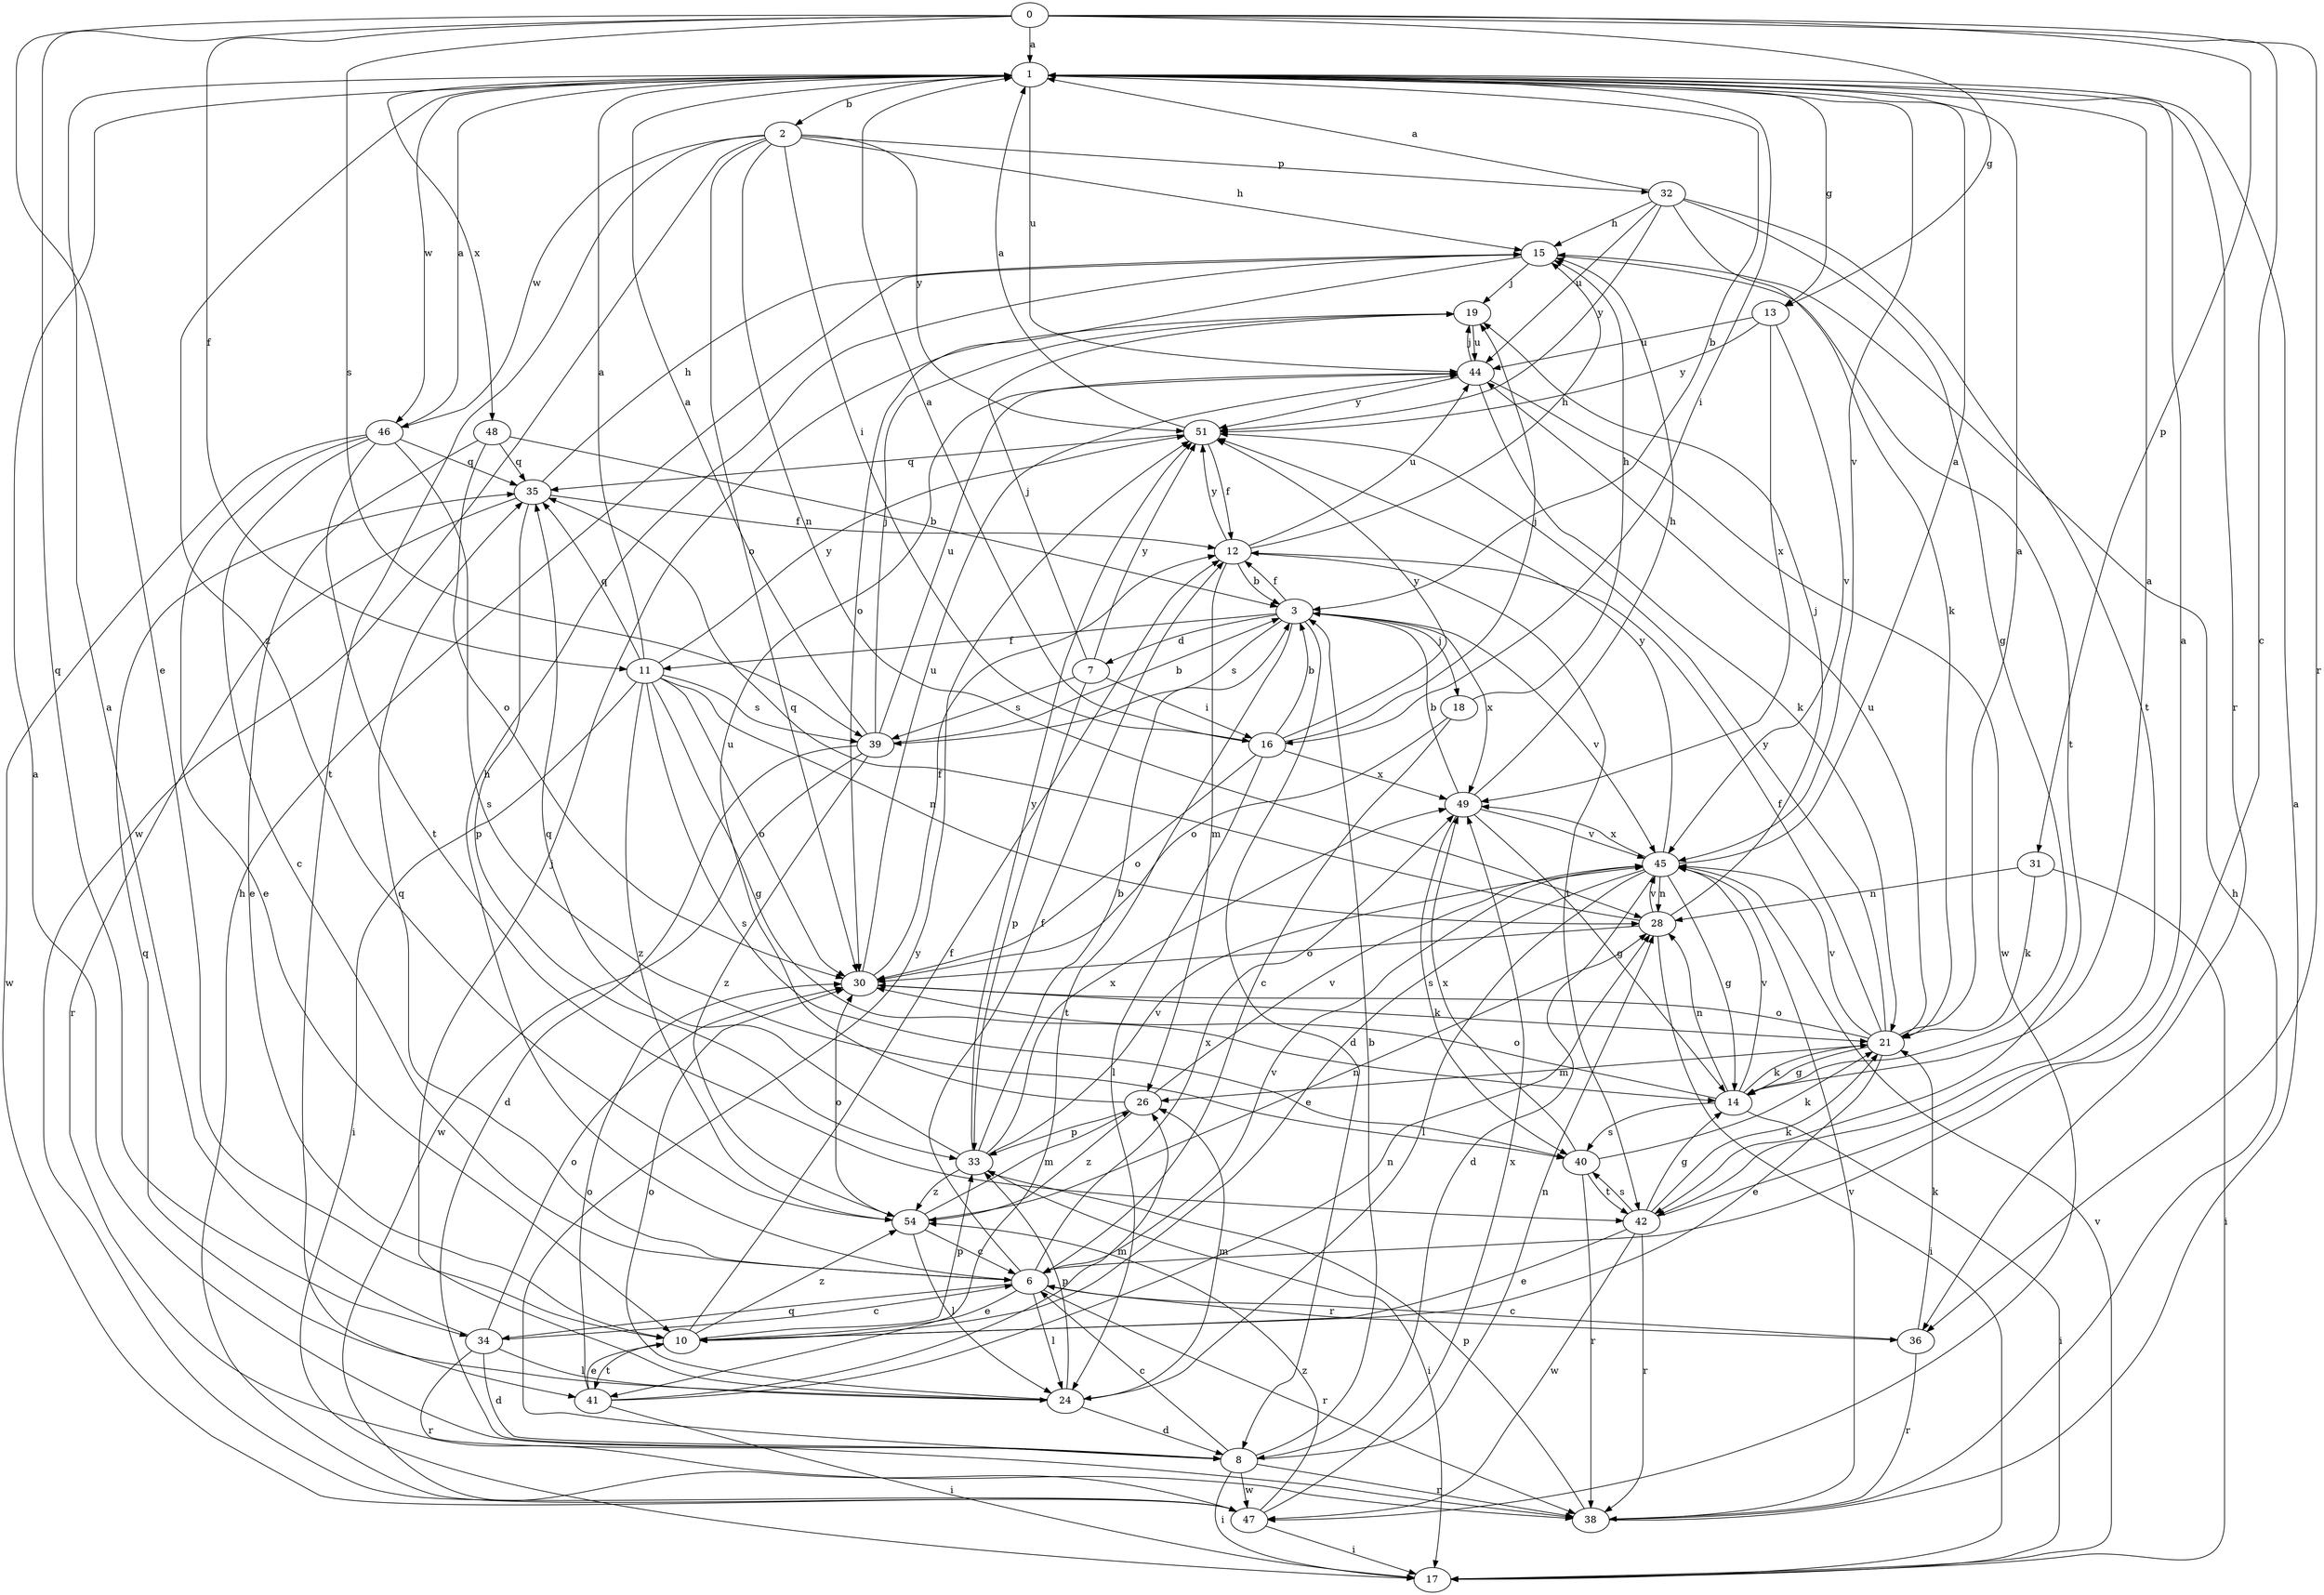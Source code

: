 strict digraph  {
0;
1;
2;
3;
6;
7;
8;
10;
11;
12;
13;
14;
15;
16;
17;
18;
19;
21;
24;
26;
28;
30;
31;
32;
33;
34;
35;
36;
38;
39;
40;
41;
42;
44;
45;
46;
47;
48;
49;
51;
54;
0 -> 1  [label=a];
0 -> 6  [label=c];
0 -> 10  [label=e];
0 -> 11  [label=f];
0 -> 13  [label=g];
0 -> 31  [label=p];
0 -> 34  [label=q];
0 -> 36  [label=r];
0 -> 39  [label=s];
1 -> 2  [label=b];
1 -> 3  [label=b];
1 -> 13  [label=g];
1 -> 16  [label=i];
1 -> 36  [label=r];
1 -> 44  [label=u];
1 -> 45  [label=v];
1 -> 46  [label=w];
1 -> 48  [label=x];
1 -> 54  [label=z];
2 -> 15  [label=h];
2 -> 16  [label=i];
2 -> 28  [label=n];
2 -> 30  [label=o];
2 -> 32  [label=p];
2 -> 41  [label=t];
2 -> 46  [label=w];
2 -> 47  [label=w];
2 -> 51  [label=y];
3 -> 7  [label=d];
3 -> 8  [label=d];
3 -> 11  [label=f];
3 -> 12  [label=f];
3 -> 18  [label=j];
3 -> 39  [label=s];
3 -> 41  [label=t];
3 -> 45  [label=v];
3 -> 49  [label=x];
6 -> 10  [label=e];
6 -> 12  [label=f];
6 -> 15  [label=h];
6 -> 24  [label=l];
6 -> 34  [label=q];
6 -> 35  [label=q];
6 -> 36  [label=r];
6 -> 38  [label=r];
6 -> 45  [label=v];
6 -> 49  [label=x];
7 -> 16  [label=i];
7 -> 19  [label=j];
7 -> 33  [label=p];
7 -> 39  [label=s];
7 -> 51  [label=y];
8 -> 1  [label=a];
8 -> 3  [label=b];
8 -> 6  [label=c];
8 -> 17  [label=i];
8 -> 28  [label=n];
8 -> 38  [label=r];
8 -> 47  [label=w];
8 -> 51  [label=y];
10 -> 12  [label=f];
10 -> 33  [label=p];
10 -> 41  [label=t];
10 -> 54  [label=z];
11 -> 1  [label=a];
11 -> 14  [label=g];
11 -> 17  [label=i];
11 -> 28  [label=n];
11 -> 30  [label=o];
11 -> 35  [label=q];
11 -> 39  [label=s];
11 -> 40  [label=s];
11 -> 51  [label=y];
11 -> 54  [label=z];
12 -> 3  [label=b];
12 -> 15  [label=h];
12 -> 26  [label=m];
12 -> 42  [label=t];
12 -> 44  [label=u];
12 -> 51  [label=y];
13 -> 44  [label=u];
13 -> 45  [label=v];
13 -> 49  [label=x];
13 -> 51  [label=y];
14 -> 1  [label=a];
14 -> 17  [label=i];
14 -> 21  [label=k];
14 -> 28  [label=n];
14 -> 30  [label=o];
14 -> 40  [label=s];
14 -> 45  [label=v];
15 -> 19  [label=j];
15 -> 30  [label=o];
15 -> 42  [label=t];
16 -> 1  [label=a];
16 -> 3  [label=b];
16 -> 19  [label=j];
16 -> 24  [label=l];
16 -> 30  [label=o];
16 -> 49  [label=x];
16 -> 51  [label=y];
17 -> 45  [label=v];
18 -> 6  [label=c];
18 -> 15  [label=h];
18 -> 30  [label=o];
19 -> 44  [label=u];
21 -> 1  [label=a];
21 -> 10  [label=e];
21 -> 12  [label=f];
21 -> 14  [label=g];
21 -> 26  [label=m];
21 -> 30  [label=o];
21 -> 44  [label=u];
21 -> 45  [label=v];
21 -> 51  [label=y];
24 -> 8  [label=d];
24 -> 19  [label=j];
24 -> 26  [label=m];
24 -> 30  [label=o];
24 -> 33  [label=p];
24 -> 35  [label=q];
26 -> 33  [label=p];
26 -> 44  [label=u];
26 -> 45  [label=v];
26 -> 54  [label=z];
28 -> 17  [label=i];
28 -> 19  [label=j];
28 -> 30  [label=o];
28 -> 35  [label=q];
28 -> 45  [label=v];
30 -> 12  [label=f];
30 -> 21  [label=k];
30 -> 44  [label=u];
31 -> 17  [label=i];
31 -> 21  [label=k];
31 -> 28  [label=n];
32 -> 1  [label=a];
32 -> 14  [label=g];
32 -> 15  [label=h];
32 -> 21  [label=k];
32 -> 42  [label=t];
32 -> 44  [label=u];
32 -> 51  [label=y];
33 -> 3  [label=b];
33 -> 17  [label=i];
33 -> 35  [label=q];
33 -> 45  [label=v];
33 -> 49  [label=x];
33 -> 51  [label=y];
33 -> 54  [label=z];
34 -> 1  [label=a];
34 -> 6  [label=c];
34 -> 8  [label=d];
34 -> 24  [label=l];
34 -> 30  [label=o];
34 -> 38  [label=r];
35 -> 12  [label=f];
35 -> 15  [label=h];
35 -> 33  [label=p];
35 -> 38  [label=r];
36 -> 6  [label=c];
36 -> 21  [label=k];
36 -> 38  [label=r];
38 -> 1  [label=a];
38 -> 15  [label=h];
38 -> 33  [label=p];
38 -> 45  [label=v];
39 -> 1  [label=a];
39 -> 3  [label=b];
39 -> 8  [label=d];
39 -> 19  [label=j];
39 -> 44  [label=u];
39 -> 47  [label=w];
39 -> 54  [label=z];
40 -> 21  [label=k];
40 -> 38  [label=r];
40 -> 42  [label=t];
40 -> 49  [label=x];
41 -> 10  [label=e];
41 -> 17  [label=i];
41 -> 26  [label=m];
41 -> 28  [label=n];
41 -> 30  [label=o];
42 -> 1  [label=a];
42 -> 10  [label=e];
42 -> 14  [label=g];
42 -> 21  [label=k];
42 -> 38  [label=r];
42 -> 40  [label=s];
42 -> 47  [label=w];
44 -> 19  [label=j];
44 -> 21  [label=k];
44 -> 47  [label=w];
44 -> 51  [label=y];
45 -> 1  [label=a];
45 -> 8  [label=d];
45 -> 10  [label=e];
45 -> 14  [label=g];
45 -> 24  [label=l];
45 -> 28  [label=n];
45 -> 49  [label=x];
45 -> 51  [label=y];
46 -> 1  [label=a];
46 -> 6  [label=c];
46 -> 10  [label=e];
46 -> 35  [label=q];
46 -> 40  [label=s];
46 -> 42  [label=t];
46 -> 47  [label=w];
47 -> 15  [label=h];
47 -> 17  [label=i];
47 -> 49  [label=x];
47 -> 54  [label=z];
48 -> 3  [label=b];
48 -> 10  [label=e];
48 -> 30  [label=o];
48 -> 35  [label=q];
49 -> 3  [label=b];
49 -> 14  [label=g];
49 -> 15  [label=h];
49 -> 40  [label=s];
49 -> 45  [label=v];
51 -> 1  [label=a];
51 -> 12  [label=f];
51 -> 35  [label=q];
54 -> 6  [label=c];
54 -> 24  [label=l];
54 -> 26  [label=m];
54 -> 28  [label=n];
54 -> 30  [label=o];
}
